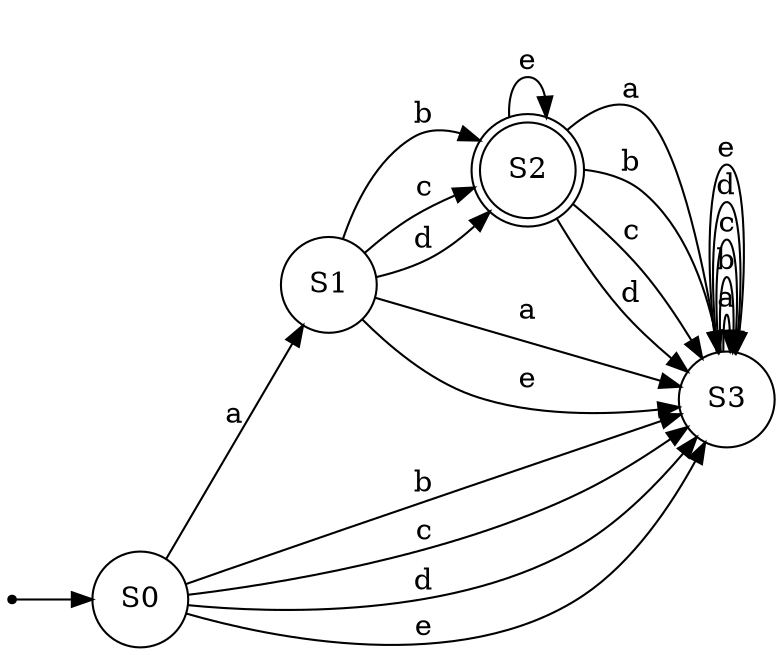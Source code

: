 digraph DFA {
    rankdir=LR;
    node [shape = point ]; qi;
    node [shape = doublecircle];
    S2;
    node [shape = circle];
    qi -> S0;
    S0 -> S1 [ label = "a" ];
    S0 -> S3 [ label = "b" ];
    S0 -> S3 [ label = "c" ];
    S0 -> S3 [ label = "d" ];
    S0 -> S3 [ label = "e" ];
    S1 -> S3 [ label = "a" ];
    S1 -> S2 [ label = "b" ];
    S1 -> S2 [ label = "c" ];
    S1 -> S2 [ label = "d" ];
    S1 -> S3 [ label = "e" ];
    S2 -> S3 [ label = "a" ];
    S2 -> S3 [ label = "b" ];
    S2 -> S3 [ label = "c" ];
    S2 -> S3 [ label = "d" ];
    S2 -> S2 [ label = "e" ];
    S3 -> S3 [ label = "a" ];
    S3 -> S3 [ label = "b" ];
    S3 -> S3 [ label = "c" ];
    S3 -> S3 [ label = "d" ];
    S3 -> S3 [ label = "e" ];
}